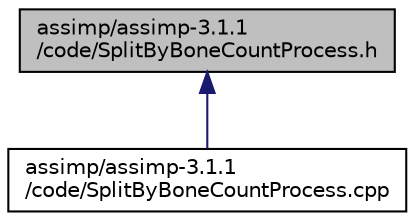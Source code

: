 digraph "assimp/assimp-3.1.1/code/SplitByBoneCountProcess.h"
{
  edge [fontname="Helvetica",fontsize="10",labelfontname="Helvetica",labelfontsize="10"];
  node [fontname="Helvetica",fontsize="10",shape=record];
  Node1 [label="assimp/assimp-3.1.1\l/code/SplitByBoneCountProcess.h",height=0.2,width=0.4,color="black", fillcolor="grey75", style="filled", fontcolor="black"];
  Node1 -> Node2 [dir="back",color="midnightblue",fontsize="10",style="solid",fontname="Helvetica"];
  Node2 [label="assimp/assimp-3.1.1\l/code/SplitByBoneCountProcess.cpp",height=0.2,width=0.4,color="black", fillcolor="white", style="filled",URL="$_split_by_bone_count_process_8cpp.html"];
}
